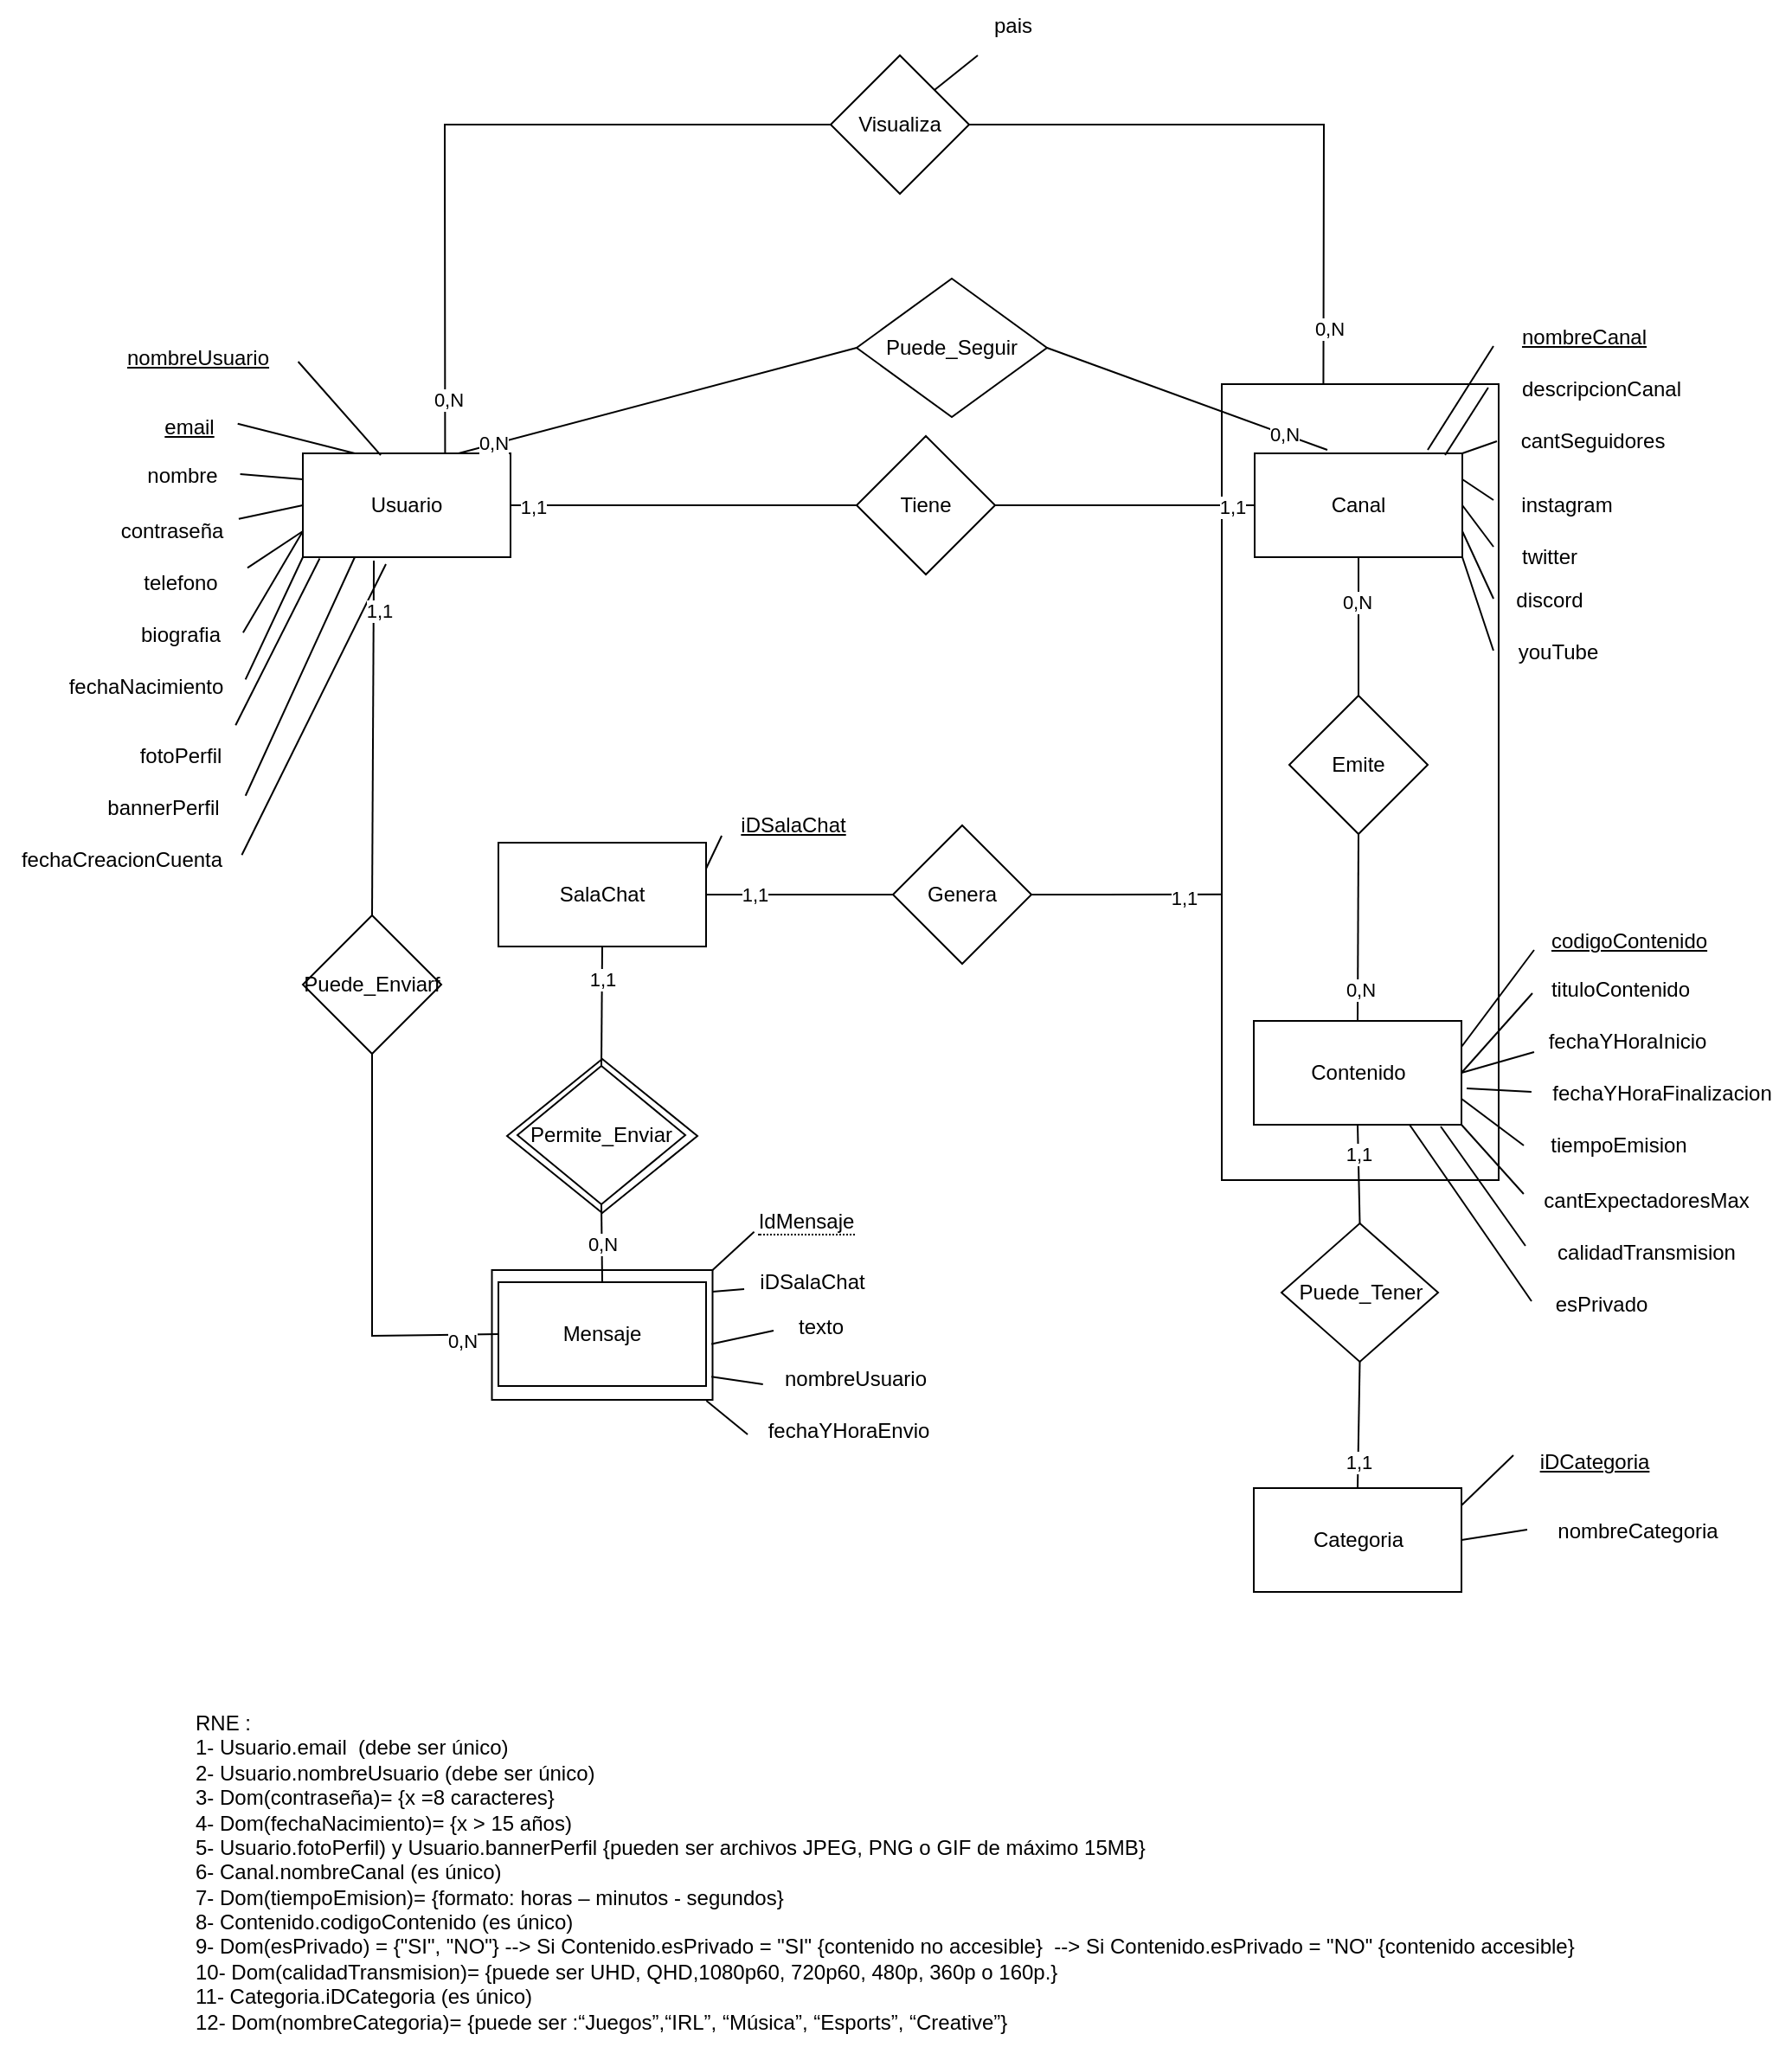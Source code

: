 <mxfile version="21.2.8" type="device">
  <diagram name="Página-1" id="Bf8srisX3xoTaYJn9NTh">
    <mxGraphModel dx="3072" dy="1989" grid="1" gridSize="10" guides="1" tooltips="1" connect="1" arrows="1" fold="1" page="1" pageScale="1" pageWidth="827" pageHeight="1169" background="none" math="0" shadow="0">
      <root>
        <mxCell id="0" />
        <mxCell id="1" parent="0" />
        <mxCell id="_Ytb8fpRErhwIAMH9SpS-4" value="" style="rhombus;whiteSpace=wrap;html=1;" parent="1" vertex="1">
          <mxGeometry x="-632" y="460" width="110" height="89" as="geometry" />
        </mxCell>
        <mxCell id="_Ytb8fpRErhwIAMH9SpS-3" value="" style="rounded=0;whiteSpace=wrap;html=1;" parent="1" vertex="1">
          <mxGeometry x="-640.75" y="582" width="127.5" height="75" as="geometry" />
        </mxCell>
        <mxCell id="MZx-CaRMz9WDrbDt6gAp-2" value="" style="rounded=0;whiteSpace=wrap;html=1;fillColor=default;" parent="1" vertex="1">
          <mxGeometry x="-219" y="70" width="160" height="460" as="geometry" />
        </mxCell>
        <mxCell id="kZawWuRuAR-SRGbyKKcX-1" value="Usuario" style="rounded=0;whiteSpace=wrap;html=1;" parent="1" vertex="1">
          <mxGeometry x="-750" y="110" width="120" height="60" as="geometry" />
        </mxCell>
        <mxCell id="kZawWuRuAR-SRGbyKKcX-2" value="Contenido" style="rounded=0;whiteSpace=wrap;html=1;" parent="1" vertex="1">
          <mxGeometry x="-200.5" y="438" width="120" height="60" as="geometry" />
        </mxCell>
        <mxCell id="kZawWuRuAR-SRGbyKKcX-3" value="" style="endArrow=none;html=1;rounded=0;entryX=1.03;entryY=0.567;entryDx=0;entryDy=0;entryPerimeter=0;exitX=0.375;exitY=0.017;exitDx=0;exitDy=0;exitPerimeter=0;" parent="1" source="kZawWuRuAR-SRGbyKKcX-1" target="kZawWuRuAR-SRGbyKKcX-4" edge="1">
          <mxGeometry width="50" height="50" relative="1" as="geometry">
            <mxPoint x="-725" y="110" as="sourcePoint" />
            <mxPoint x="-695" y="70" as="targetPoint" />
          </mxGeometry>
        </mxCell>
        <mxCell id="kZawWuRuAR-SRGbyKKcX-4" value="nombreUsuario" style="text;html=1;align=center;verticalAlign=middle;resizable=0;points=[];autosize=1;strokeColor=none;fillColor=none;fontStyle=4" parent="1" vertex="1">
          <mxGeometry x="-866" y="40" width="110" height="30" as="geometry" />
        </mxCell>
        <mxCell id="kZawWuRuAR-SRGbyKKcX-5" value="email" style="text;html=1;align=center;verticalAlign=middle;resizable=0;points=[];autosize=1;strokeColor=none;fillColor=none;fontStyle=4" parent="1" vertex="1">
          <mxGeometry x="-841" y="80" width="50" height="30" as="geometry" />
        </mxCell>
        <mxCell id="kZawWuRuAR-SRGbyKKcX-7" value="contraseña" style="text;html=1;align=center;verticalAlign=middle;resizable=0;points=[];autosize=1;strokeColor=none;fillColor=none;" parent="1" vertex="1">
          <mxGeometry x="-866" y="140" width="80" height="30" as="geometry" />
        </mxCell>
        <mxCell id="kZawWuRuAR-SRGbyKKcX-8" value="telefono" style="text;html=1;align=center;verticalAlign=middle;resizable=0;points=[];autosize=1;strokeColor=none;fillColor=none;" parent="1" vertex="1">
          <mxGeometry x="-856" y="170" width="70" height="30" as="geometry" />
        </mxCell>
        <mxCell id="kZawWuRuAR-SRGbyKKcX-9" value="biografia" style="text;html=1;align=center;verticalAlign=middle;resizable=0;points=[];autosize=1;strokeColor=none;fillColor=none;" parent="1" vertex="1">
          <mxGeometry x="-856" y="200" width="70" height="30" as="geometry" />
        </mxCell>
        <mxCell id="kZawWuRuAR-SRGbyKKcX-10" value="fechaNacimiento" style="text;html=1;align=center;verticalAlign=middle;resizable=0;points=[];autosize=1;strokeColor=none;fillColor=none;" parent="1" vertex="1">
          <mxGeometry x="-896" y="230" width="110" height="30" as="geometry" />
        </mxCell>
        <mxCell id="kZawWuRuAR-SRGbyKKcX-11" value="fotoPerfil" style="text;html=1;align=center;verticalAlign=middle;resizable=0;points=[];autosize=1;strokeColor=none;fillColor=none;" parent="1" vertex="1">
          <mxGeometry x="-856" y="270" width="70" height="30" as="geometry" />
        </mxCell>
        <mxCell id="kZawWuRuAR-SRGbyKKcX-12" value="bannerPerfil" style="text;html=1;align=center;verticalAlign=middle;resizable=0;points=[];autosize=1;strokeColor=none;fillColor=none;" parent="1" vertex="1">
          <mxGeometry x="-876" y="300" width="90" height="30" as="geometry" />
        </mxCell>
        <mxCell id="kZawWuRuAR-SRGbyKKcX-13" value="fechaCreacionCuenta" style="text;html=1;align=center;verticalAlign=middle;resizable=0;points=[];autosize=1;strokeColor=none;fillColor=none;" parent="1" vertex="1">
          <mxGeometry x="-925" y="330" width="140" height="30" as="geometry" />
        </mxCell>
        <mxCell id="kZawWuRuAR-SRGbyKKcX-14" value="" style="endArrow=none;html=1;rounded=0;entryX=1.067;entryY=0.428;entryDx=0;entryDy=0;entryPerimeter=0;exitX=0.25;exitY=0;exitDx=0;exitDy=0;" parent="1" source="kZawWuRuAR-SRGbyKKcX-1" target="kZawWuRuAR-SRGbyKKcX-5" edge="1">
          <mxGeometry width="50" height="50" relative="1" as="geometry">
            <mxPoint x="-618" y="127" as="sourcePoint" />
            <mxPoint x="-596" y="61" as="targetPoint" />
          </mxGeometry>
        </mxCell>
        <mxCell id="kZawWuRuAR-SRGbyKKcX-15" value="" style="endArrow=none;html=1;rounded=0;exitX=0;exitY=0.25;exitDx=0;exitDy=0;entryX=0.998;entryY=0.4;entryDx=0;entryDy=0;entryPerimeter=0;" parent="1" source="kZawWuRuAR-SRGbyKKcX-1" edge="1">
          <mxGeometry width="50" height="50" relative="1" as="geometry">
            <mxPoint x="-608" y="137" as="sourcePoint" />
            <mxPoint x="-786.22" y="122" as="targetPoint" />
          </mxGeometry>
        </mxCell>
        <mxCell id="kZawWuRuAR-SRGbyKKcX-18" value="" style="endArrow=none;html=1;rounded=0;entryX=0;entryY=0.5;entryDx=0;entryDy=0;exitX=0.987;exitY=0.261;exitDx=0;exitDy=0;exitPerimeter=0;" parent="1" source="kZawWuRuAR-SRGbyKKcX-7" target="kZawWuRuAR-SRGbyKKcX-1" edge="1">
          <mxGeometry width="50" height="50" relative="1" as="geometry">
            <mxPoint x="-605" y="229" as="sourcePoint" />
            <mxPoint x="-601" y="160" as="targetPoint" />
          </mxGeometry>
        </mxCell>
        <mxCell id="kZawWuRuAR-SRGbyKKcX-19" value="" style="endArrow=none;html=1;rounded=0;entryX=0;entryY=0.75;entryDx=0;entryDy=0;exitX=1.057;exitY=0.206;exitDx=0;exitDy=0;exitPerimeter=0;" parent="1" source="kZawWuRuAR-SRGbyKKcX-8" target="kZawWuRuAR-SRGbyKKcX-1" edge="1">
          <mxGeometry width="50" height="50" relative="1" as="geometry">
            <mxPoint x="-670" y="236" as="sourcePoint" />
            <mxPoint x="-648" y="170" as="targetPoint" />
          </mxGeometry>
        </mxCell>
        <mxCell id="kZawWuRuAR-SRGbyKKcX-20" value="" style="endArrow=none;html=1;rounded=0;entryX=0;entryY=0.75;entryDx=0;entryDy=0;exitX=1.021;exitY=0.456;exitDx=0;exitDy=0;exitPerimeter=0;" parent="1" source="kZawWuRuAR-SRGbyKKcX-9" target="kZawWuRuAR-SRGbyKKcX-1" edge="1">
          <mxGeometry width="50" height="50" relative="1" as="geometry">
            <mxPoint x="-680" y="258" as="sourcePoint" />
            <mxPoint x="-658" y="192" as="targetPoint" />
          </mxGeometry>
        </mxCell>
        <mxCell id="kZawWuRuAR-SRGbyKKcX-21" value="" style="endArrow=none;html=1;rounded=0;entryX=1.032;entryY=0.262;entryDx=0;entryDy=0;entryPerimeter=0;exitX=0.25;exitY=1;exitDx=0;exitDy=0;" parent="1" source="kZawWuRuAR-SRGbyKKcX-1" target="kZawWuRuAR-SRGbyKKcX-12" edge="1">
          <mxGeometry width="50" height="50" relative="1" as="geometry">
            <mxPoint x="-568" y="177" as="sourcePoint" />
            <mxPoint x="-546" y="111" as="targetPoint" />
          </mxGeometry>
        </mxCell>
        <mxCell id="kZawWuRuAR-SRGbyKKcX-22" value="" style="endArrow=none;html=1;rounded=0;entryX=0.998;entryY=0.405;entryDx=0;entryDy=0;entryPerimeter=0;exitX=0.4;exitY=1.067;exitDx=0;exitDy=0;exitPerimeter=0;" parent="1" source="kZawWuRuAR-SRGbyKKcX-1" target="kZawWuRuAR-SRGbyKKcX-13" edge="1">
          <mxGeometry width="50" height="50" relative="1" as="geometry">
            <mxPoint x="-558" y="187" as="sourcePoint" />
            <mxPoint x="-536" y="121" as="targetPoint" />
          </mxGeometry>
        </mxCell>
        <mxCell id="kZawWuRuAR-SRGbyKKcX-23" value="" style="endArrow=none;html=1;rounded=0;entryX=0.959;entryY=-0.095;entryDx=0;entryDy=0;entryPerimeter=0;exitX=0.081;exitY=1.012;exitDx=0;exitDy=0;exitPerimeter=0;" parent="1" source="kZawWuRuAR-SRGbyKKcX-1" target="kZawWuRuAR-SRGbyKKcX-11" edge="1">
          <mxGeometry width="50" height="50" relative="1" as="geometry">
            <mxPoint x="-548" y="197" as="sourcePoint" />
            <mxPoint x="-526" y="131" as="targetPoint" />
          </mxGeometry>
        </mxCell>
        <mxCell id="kZawWuRuAR-SRGbyKKcX-24" value="" style="endArrow=none;html=1;rounded=0;entryX=1.026;entryY=0.357;entryDx=0;entryDy=0;entryPerimeter=0;exitX=0;exitY=1;exitDx=0;exitDy=0;" parent="1" source="kZawWuRuAR-SRGbyKKcX-1" target="kZawWuRuAR-SRGbyKKcX-10" edge="1">
          <mxGeometry width="50" height="50" relative="1" as="geometry">
            <mxPoint x="-538" y="207" as="sourcePoint" />
            <mxPoint x="-516" y="141" as="targetPoint" />
          </mxGeometry>
        </mxCell>
        <mxCell id="kZawWuRuAR-SRGbyKKcX-25" value="Categoria" style="rounded=0;whiteSpace=wrap;html=1;" parent="1" vertex="1">
          <mxGeometry x="-200.5" y="708" width="120" height="60" as="geometry" />
        </mxCell>
        <mxCell id="kZawWuRuAR-SRGbyKKcX-26" value="Canal" style="rounded=0;whiteSpace=wrap;html=1;" parent="1" vertex="1">
          <mxGeometry x="-200" y="110" width="120" height="60" as="geometry" />
        </mxCell>
        <mxCell id="kZawWuRuAR-SRGbyKKcX-27" value="nombreCanal" style="text;html=1;align=center;verticalAlign=middle;resizable=0;points=[];autosize=1;strokeColor=none;fillColor=none;fontStyle=4" parent="1" vertex="1">
          <mxGeometry x="-60" y="28" width="100" height="30" as="geometry" />
        </mxCell>
        <mxCell id="kZawWuRuAR-SRGbyKKcX-28" value="descripcionCanal" style="text;html=1;align=center;verticalAlign=middle;resizable=0;points=[];autosize=1;strokeColor=none;fillColor=none;" parent="1" vertex="1">
          <mxGeometry x="-60" y="58" width="120" height="30" as="geometry" />
        </mxCell>
        <mxCell id="kZawWuRuAR-SRGbyKKcX-29" value="cantSeguidores" style="text;html=1;align=center;verticalAlign=middle;resizable=0;points=[];autosize=1;strokeColor=none;fillColor=none;" parent="1" vertex="1">
          <mxGeometry x="-60" y="88" width="110" height="30" as="geometry" />
        </mxCell>
        <mxCell id="kZawWuRuAR-SRGbyKKcX-30" value="instagram" style="text;html=1;align=center;verticalAlign=middle;resizable=0;points=[];autosize=1;strokeColor=none;fillColor=none;" parent="1" vertex="1">
          <mxGeometry x="-60" y="125" width="80" height="30" as="geometry" />
        </mxCell>
        <mxCell id="kZawWuRuAR-SRGbyKKcX-31" value="twitter" style="text;html=1;align=center;verticalAlign=middle;resizable=0;points=[];autosize=1;strokeColor=none;fillColor=none;" parent="1" vertex="1">
          <mxGeometry x="-60" y="155" width="60" height="30" as="geometry" />
        </mxCell>
        <mxCell id="kZawWuRuAR-SRGbyKKcX-32" value="discord" style="text;html=1;align=center;verticalAlign=middle;resizable=0;points=[];autosize=1;strokeColor=none;fillColor=none;" parent="1" vertex="1">
          <mxGeometry x="-60" y="180" width="60" height="30" as="geometry" />
        </mxCell>
        <mxCell id="kZawWuRuAR-SRGbyKKcX-33" value="youTube" style="text;html=1;align=center;verticalAlign=middle;resizable=0;points=[];autosize=1;strokeColor=none;fillColor=none;" parent="1" vertex="1">
          <mxGeometry x="-60" y="210" width="70" height="30" as="geometry" />
        </mxCell>
        <mxCell id="kZawWuRuAR-SRGbyKKcX-34" value="" style="endArrow=none;html=1;rounded=0;entryX=-0.02;entryY=0.667;entryDx=0;entryDy=0;entryPerimeter=0;" parent="1" target="kZawWuRuAR-SRGbyKKcX-27" edge="1">
          <mxGeometry width="50" height="50" relative="1" as="geometry">
            <mxPoint x="-100" y="108" as="sourcePoint" />
            <mxPoint x="-50" y="58" as="targetPoint" />
          </mxGeometry>
        </mxCell>
        <mxCell id="kZawWuRuAR-SRGbyKKcX-35" value="" style="endArrow=none;html=1;rounded=0;exitX=1;exitY=1;exitDx=0;exitDy=0;entryX=-0.029;entryY=0.467;entryDx=0;entryDy=0;entryPerimeter=0;" parent="1" source="kZawWuRuAR-SRGbyKKcX-26" target="kZawWuRuAR-SRGbyKKcX-33" edge="1">
          <mxGeometry width="50" height="50" relative="1" as="geometry">
            <mxPoint x="-270" y="450" as="sourcePoint" />
            <mxPoint x="-220" y="400" as="targetPoint" />
          </mxGeometry>
        </mxCell>
        <mxCell id="kZawWuRuAR-SRGbyKKcX-36" value="" style="endArrow=none;html=1;rounded=0;exitX=1;exitY=0.75;exitDx=0;exitDy=0;entryX=-0.033;entryY=0.467;entryDx=0;entryDy=0;entryPerimeter=0;" parent="1" source="kZawWuRuAR-SRGbyKKcX-26" target="kZawWuRuAR-SRGbyKKcX-32" edge="1">
          <mxGeometry width="50" height="50" relative="1" as="geometry">
            <mxPoint x="-270" y="450" as="sourcePoint" />
            <mxPoint x="-220" y="400" as="targetPoint" />
          </mxGeometry>
        </mxCell>
        <mxCell id="kZawWuRuAR-SRGbyKKcX-37" value="" style="endArrow=none;html=1;rounded=0;exitX=1;exitY=0.5;exitDx=0;exitDy=0;entryX=-0.033;entryY=0.3;entryDx=0;entryDy=0;entryPerimeter=0;" parent="1" source="kZawWuRuAR-SRGbyKKcX-26" target="kZawWuRuAR-SRGbyKKcX-31" edge="1">
          <mxGeometry width="50" height="50" relative="1" as="geometry">
            <mxPoint x="-270" y="450" as="sourcePoint" />
            <mxPoint x="-220" y="400" as="targetPoint" />
          </mxGeometry>
        </mxCell>
        <mxCell id="kZawWuRuAR-SRGbyKKcX-38" value="" style="endArrow=none;html=1;rounded=0;exitX=1;exitY=0.25;exitDx=0;exitDy=0;entryX=-0.025;entryY=0.4;entryDx=0;entryDy=0;entryPerimeter=0;" parent="1" source="kZawWuRuAR-SRGbyKKcX-26" target="kZawWuRuAR-SRGbyKKcX-30" edge="1">
          <mxGeometry width="50" height="50" relative="1" as="geometry">
            <mxPoint x="-270" y="450" as="sourcePoint" />
            <mxPoint x="-220" y="400" as="targetPoint" />
          </mxGeometry>
        </mxCell>
        <mxCell id="kZawWuRuAR-SRGbyKKcX-39" value="" style="endArrow=none;html=1;rounded=0;exitX=1;exitY=0;exitDx=0;exitDy=0;entryX=0;entryY=0.5;entryDx=0;entryDy=0;entryPerimeter=0;" parent="1" source="kZawWuRuAR-SRGbyKKcX-26" target="kZawWuRuAR-SRGbyKKcX-29" edge="1">
          <mxGeometry width="50" height="50" relative="1" as="geometry">
            <mxPoint x="-270" y="450" as="sourcePoint" />
            <mxPoint x="-220" y="400" as="targetPoint" />
          </mxGeometry>
        </mxCell>
        <mxCell id="kZawWuRuAR-SRGbyKKcX-40" value="" style="endArrow=none;html=1;rounded=0;exitX=0.917;exitY=0.017;exitDx=0;exitDy=0;exitPerimeter=0;entryX=-0.042;entryY=0.467;entryDx=0;entryDy=0;entryPerimeter=0;" parent="1" source="kZawWuRuAR-SRGbyKKcX-26" target="kZawWuRuAR-SRGbyKKcX-28" edge="1">
          <mxGeometry width="50" height="50" relative="1" as="geometry">
            <mxPoint x="-270" y="450" as="sourcePoint" />
            <mxPoint x="-220" y="400" as="targetPoint" />
          </mxGeometry>
        </mxCell>
        <mxCell id="kZawWuRuAR-SRGbyKKcX-41" value="Emite" style="rhombus;whiteSpace=wrap;html=1;" parent="1" vertex="1">
          <mxGeometry x="-180" y="250" width="80" height="80" as="geometry" />
        </mxCell>
        <mxCell id="kZawWuRuAR-SRGbyKKcX-43" value="" style="endArrow=none;html=1;rounded=0;exitX=0.5;exitY=1;exitDx=0;exitDy=0;entryX=0.5;entryY=0;entryDx=0;entryDy=0;" parent="1" source="kZawWuRuAR-SRGbyKKcX-41" target="kZawWuRuAR-SRGbyKKcX-2" edge="1">
          <mxGeometry width="50" height="50" relative="1" as="geometry">
            <mxPoint x="199.5" y="378" as="sourcePoint" />
            <mxPoint x="249.5" y="328" as="targetPoint" />
          </mxGeometry>
        </mxCell>
        <mxCell id="kZawWuRuAR-SRGbyKKcX-118" value="0,N" style="edgeLabel;html=1;align=center;verticalAlign=middle;resizable=0;points=[];" parent="kZawWuRuAR-SRGbyKKcX-43" vertex="1" connectable="0">
          <mxGeometry x="0.66" y="1" relative="1" as="geometry">
            <mxPoint as="offset" />
          </mxGeometry>
        </mxCell>
        <mxCell id="kZawWuRuAR-SRGbyKKcX-44" value="tituloContenido" style="text;html=1;align=center;verticalAlign=middle;resizable=0;points=[];autosize=1;strokeColor=none;fillColor=none;" parent="1" vertex="1">
          <mxGeometry x="-39.5" y="405" width="100" height="30" as="geometry" />
        </mxCell>
        <mxCell id="kZawWuRuAR-SRGbyKKcX-45" value="fechaYHoraInicio" style="text;html=1;align=center;verticalAlign=middle;resizable=0;points=[];autosize=1;strokeColor=none;fillColor=none;" parent="1" vertex="1">
          <mxGeometry x="-40.5" y="435" width="110" height="30" as="geometry" />
        </mxCell>
        <mxCell id="kZawWuRuAR-SRGbyKKcX-46" value="fechaYHoraFinalizacion" style="text;html=1;align=center;verticalAlign=middle;resizable=0;points=[];autosize=1;strokeColor=none;fillColor=none;" parent="1" vertex="1">
          <mxGeometry x="-40.5" y="465" width="150" height="30" as="geometry" />
        </mxCell>
        <mxCell id="kZawWuRuAR-SRGbyKKcX-47" value="tiempoEmision" style="text;html=1;align=center;verticalAlign=middle;resizable=0;points=[];autosize=1;strokeColor=none;fillColor=none;" parent="1" vertex="1">
          <mxGeometry x="-40.5" y="495" width="100" height="30" as="geometry" />
        </mxCell>
        <mxCell id="kZawWuRuAR-SRGbyKKcX-48" value="codigoContenido" style="text;html=1;align=center;verticalAlign=middle;resizable=0;points=[];autosize=1;strokeColor=none;fillColor=none;fontStyle=4" parent="1" vertex="1">
          <mxGeometry x="-39.5" y="377" width="110" height="30" as="geometry" />
        </mxCell>
        <mxCell id="kZawWuRuAR-SRGbyKKcX-49" value="cantExpectadoresMax" style="text;html=1;align=center;verticalAlign=middle;resizable=0;points=[];autosize=1;strokeColor=none;fillColor=none;" parent="1" vertex="1">
          <mxGeometry x="-44.5" y="527" width="140" height="30" as="geometry" />
        </mxCell>
        <mxCell id="kZawWuRuAR-SRGbyKKcX-50" value="calidadTransmision" style="text;html=1;align=center;verticalAlign=middle;resizable=0;points=[];autosize=1;strokeColor=none;fillColor=none;" parent="1" vertex="1">
          <mxGeometry x="-39.5" y="557" width="130" height="30" as="geometry" />
        </mxCell>
        <mxCell id="kZawWuRuAR-SRGbyKKcX-51" value="iDCategoria" style="text;html=1;align=center;verticalAlign=middle;resizable=0;points=[];autosize=1;strokeColor=none;fillColor=none;fontStyle=4" parent="1" vertex="1">
          <mxGeometry x="-49.5" y="678" width="90" height="30" as="geometry" />
        </mxCell>
        <mxCell id="kZawWuRuAR-SRGbyKKcX-52" value="Tiene" style="rhombus;whiteSpace=wrap;html=1;" parent="1" vertex="1">
          <mxGeometry x="-430" y="100" width="80" height="80" as="geometry" />
        </mxCell>
        <mxCell id="kZawWuRuAR-SRGbyKKcX-55" value="" style="endArrow=none;html=1;rounded=0;entryX=1;entryY=0.5;entryDx=0;entryDy=0;exitX=0;exitY=0.5;exitDx=0;exitDy=0;" parent="1" source="kZawWuRuAR-SRGbyKKcX-26" target="kZawWuRuAR-SRGbyKKcX-52" edge="1">
          <mxGeometry width="50" height="50" relative="1" as="geometry">
            <mxPoint x="-440" y="450" as="sourcePoint" />
            <mxPoint x="-390" y="400" as="targetPoint" />
          </mxGeometry>
        </mxCell>
        <mxCell id="kZawWuRuAR-SRGbyKKcX-114" value="1,1" style="edgeLabel;html=1;align=center;verticalAlign=middle;resizable=0;points=[];" parent="kZawWuRuAR-SRGbyKKcX-55" vertex="1" connectable="0">
          <mxGeometry x="-0.827" y="1" relative="1" as="geometry">
            <mxPoint as="offset" />
          </mxGeometry>
        </mxCell>
        <mxCell id="kZawWuRuAR-SRGbyKKcX-56" value="" style="endArrow=none;html=1;rounded=0;entryX=0;entryY=0.5;entryDx=0;entryDy=0;exitX=1;exitY=0.5;exitDx=0;exitDy=0;" parent="1" source="kZawWuRuAR-SRGbyKKcX-1" target="kZawWuRuAR-SRGbyKKcX-52" edge="1">
          <mxGeometry width="50" height="50" relative="1" as="geometry">
            <mxPoint x="-440" y="450" as="sourcePoint" />
            <mxPoint x="-390" y="400" as="targetPoint" />
          </mxGeometry>
        </mxCell>
        <mxCell id="MZx-CaRMz9WDrbDt6gAp-9" value="1,1" style="edgeLabel;html=1;align=center;verticalAlign=middle;resizable=0;points=[];" parent="kZawWuRuAR-SRGbyKKcX-56" vertex="1" connectable="0">
          <mxGeometry x="-0.87" y="-1" relative="1" as="geometry">
            <mxPoint as="offset" />
          </mxGeometry>
        </mxCell>
        <mxCell id="kZawWuRuAR-SRGbyKKcX-57" value="" style="endArrow=none;html=1;rounded=0;entryX=0.75;entryY=0;entryDx=0;entryDy=0;exitX=0;exitY=0.5;exitDx=0;exitDy=0;" parent="1" source="kZawWuRuAR-SRGbyKKcX-58" target="kZawWuRuAR-SRGbyKKcX-1" edge="1">
          <mxGeometry width="50" height="50" relative="1" as="geometry">
            <mxPoint x="-410" y="10" as="sourcePoint" />
            <mxPoint x="-390" y="400" as="targetPoint" />
          </mxGeometry>
        </mxCell>
        <mxCell id="kZawWuRuAR-SRGbyKKcX-117" value="0,N" style="edgeLabel;html=1;align=center;verticalAlign=middle;resizable=0;points=[];" parent="kZawWuRuAR-SRGbyKKcX-57" vertex="1" connectable="0">
          <mxGeometry x="0.829" y="-2" relative="1" as="geometry">
            <mxPoint y="1" as="offset" />
          </mxGeometry>
        </mxCell>
        <mxCell id="kZawWuRuAR-SRGbyKKcX-58" value="Puede_Seguir" style="rhombus;whiteSpace=wrap;html=1;" parent="1" vertex="1">
          <mxGeometry x="-430" y="9" width="110" height="80" as="geometry" />
        </mxCell>
        <mxCell id="kZawWuRuAR-SRGbyKKcX-59" value="" style="endArrow=none;html=1;rounded=0;entryX=0.35;entryY=-0.033;entryDx=0;entryDy=0;entryPerimeter=0;exitX=1;exitY=0.5;exitDx=0;exitDy=0;" parent="1" source="kZawWuRuAR-SRGbyKKcX-58" target="kZawWuRuAR-SRGbyKKcX-26" edge="1">
          <mxGeometry width="50" height="50" relative="1" as="geometry">
            <mxPoint x="-333" y="10" as="sourcePoint" />
            <mxPoint x="-283" y="-40" as="targetPoint" />
          </mxGeometry>
        </mxCell>
        <mxCell id="kZawWuRuAR-SRGbyKKcX-116" value="0,N" style="edgeLabel;html=1;align=center;verticalAlign=middle;resizable=0;points=[];" parent="kZawWuRuAR-SRGbyKKcX-59" vertex="1" connectable="0">
          <mxGeometry x="0.689" relative="1" as="geometry">
            <mxPoint as="offset" />
          </mxGeometry>
        </mxCell>
        <mxCell id="kZawWuRuAR-SRGbyKKcX-61" value="Puede_Tener" style="rhombus;whiteSpace=wrap;html=1;" parent="1" vertex="1">
          <mxGeometry x="-184.5" y="555" width="90.5" height="80" as="geometry" />
        </mxCell>
        <mxCell id="kZawWuRuAR-SRGbyKKcX-62" value="" style="endArrow=none;html=1;rounded=0;exitX=0.5;exitY=0;exitDx=0;exitDy=0;entryX=0.5;entryY=1;entryDx=0;entryDy=0;" parent="1" source="kZawWuRuAR-SRGbyKKcX-61" target="kZawWuRuAR-SRGbyKKcX-2" edge="1">
          <mxGeometry width="50" height="50" relative="1" as="geometry">
            <mxPoint x="109.5" y="478" as="sourcePoint" />
            <mxPoint x="159.5" y="428" as="targetPoint" />
          </mxGeometry>
        </mxCell>
        <mxCell id="kZawWuRuAR-SRGbyKKcX-124" value="1,1" style="edgeLabel;html=1;align=center;verticalAlign=middle;resizable=0;points=[];" parent="kZawWuRuAR-SRGbyKKcX-62" vertex="1" connectable="0">
          <mxGeometry x="0.4" relative="1" as="geometry">
            <mxPoint as="offset" />
          </mxGeometry>
        </mxCell>
        <mxCell id="kZawWuRuAR-SRGbyKKcX-63" value="" style="endArrow=none;html=1;rounded=0;exitX=0.5;exitY=1;exitDx=0;exitDy=0;entryX=0.5;entryY=0;entryDx=0;entryDy=0;" parent="1" source="kZawWuRuAR-SRGbyKKcX-61" target="kZawWuRuAR-SRGbyKKcX-25" edge="1">
          <mxGeometry width="50" height="50" relative="1" as="geometry">
            <mxPoint x="109.5" y="478" as="sourcePoint" />
            <mxPoint x="159.5" y="428" as="targetPoint" />
          </mxGeometry>
        </mxCell>
        <mxCell id="kZawWuRuAR-SRGbyKKcX-123" value="1,1" style="edgeLabel;html=1;align=center;verticalAlign=middle;resizable=0;points=[];" parent="kZawWuRuAR-SRGbyKKcX-63" vertex="1" connectable="0">
          <mxGeometry x="0.575" relative="1" as="geometry">
            <mxPoint as="offset" />
          </mxGeometry>
        </mxCell>
        <mxCell id="kZawWuRuAR-SRGbyKKcX-71" value="" style="endArrow=none;html=1;rounded=0;entryX=-0.011;entryY=0.367;entryDx=0;entryDy=0;entryPerimeter=0;" parent="1" target="kZawWuRuAR-SRGbyKKcX-51" edge="1">
          <mxGeometry width="50" height="50" relative="1" as="geometry">
            <mxPoint x="-80.5" y="718" as="sourcePoint" />
            <mxPoint x="-30.5" y="698" as="targetPoint" />
          </mxGeometry>
        </mxCell>
        <mxCell id="kZawWuRuAR-SRGbyKKcX-72" value="nombreCategoria" style="text;html=1;align=center;verticalAlign=middle;resizable=0;points=[];autosize=1;strokeColor=none;fillColor=none;" parent="1" vertex="1">
          <mxGeometry x="-39.5" y="718" width="120" height="30" as="geometry" />
        </mxCell>
        <mxCell id="kZawWuRuAR-SRGbyKKcX-73" value="" style="endArrow=none;html=1;rounded=0;exitX=1;exitY=0.5;exitDx=0;exitDy=0;entryX=-0.025;entryY=0.467;entryDx=0;entryDy=0;entryPerimeter=0;" parent="1" source="kZawWuRuAR-SRGbyKKcX-25" target="kZawWuRuAR-SRGbyKKcX-72" edge="1">
          <mxGeometry width="50" height="50" relative="1" as="geometry">
            <mxPoint x="109.5" y="668" as="sourcePoint" />
            <mxPoint x="159.5" y="618" as="targetPoint" />
          </mxGeometry>
        </mxCell>
        <mxCell id="kZawWuRuAR-SRGbyKKcX-78" value="Genera" style="rhombus;whiteSpace=wrap;html=1;" parent="1" vertex="1">
          <mxGeometry x="-409" y="325" width="80" height="80" as="geometry" />
        </mxCell>
        <mxCell id="kZawWuRuAR-SRGbyKKcX-80" value="SalaChat" style="rounded=0;whiteSpace=wrap;html=1;" parent="1" vertex="1">
          <mxGeometry x="-637" y="335" width="120" height="60" as="geometry" />
        </mxCell>
        <mxCell id="kZawWuRuAR-SRGbyKKcX-81" value="" style="endArrow=none;html=1;rounded=0;exitX=0;exitY=0.5;exitDx=0;exitDy=0;entryX=1;entryY=0.5;entryDx=0;entryDy=0;" parent="1" source="kZawWuRuAR-SRGbyKKcX-78" target="kZawWuRuAR-SRGbyKKcX-80" edge="1">
          <mxGeometry width="50" height="50" relative="1" as="geometry">
            <mxPoint x="-395" y="365" as="sourcePoint" />
            <mxPoint x="-917" y="365" as="targetPoint" />
          </mxGeometry>
        </mxCell>
        <mxCell id="kZawWuRuAR-SRGbyKKcX-120" value="1,1" style="edgeLabel;html=1;align=center;verticalAlign=middle;resizable=0;points=[];" parent="kZawWuRuAR-SRGbyKKcX-81" vertex="1" connectable="0">
          <mxGeometry x="0.489" relative="1" as="geometry">
            <mxPoint as="offset" />
          </mxGeometry>
        </mxCell>
        <mxCell id="kZawWuRuAR-SRGbyKKcX-82" value="Permite_Enviar" style="rhombus;whiteSpace=wrap;html=1;" parent="1" vertex="1">
          <mxGeometry x="-626" y="464" width="97" height="80" as="geometry" />
        </mxCell>
        <mxCell id="kZawWuRuAR-SRGbyKKcX-83" value="" style="endArrow=none;html=1;rounded=0;exitX=0.5;exitY=0;exitDx=0;exitDy=0;entryX=0.5;entryY=1;entryDx=0;entryDy=0;" parent="1" source="kZawWuRuAR-SRGbyKKcX-82" target="kZawWuRuAR-SRGbyKKcX-80" edge="1">
          <mxGeometry width="50" height="50" relative="1" as="geometry">
            <mxPoint x="-967" y="415" as="sourcePoint" />
            <mxPoint x="-917" y="365" as="targetPoint" />
          </mxGeometry>
        </mxCell>
        <mxCell id="kZawWuRuAR-SRGbyKKcX-122" value="1,1" style="edgeLabel;html=1;align=center;verticalAlign=middle;resizable=0;points=[];" parent="kZawWuRuAR-SRGbyKKcX-83" vertex="1" connectable="0">
          <mxGeometry x="0.449" relative="1" as="geometry">
            <mxPoint as="offset" />
          </mxGeometry>
        </mxCell>
        <mxCell id="kZawWuRuAR-SRGbyKKcX-84" value="Mensaje" style="rounded=0;whiteSpace=wrap;html=1;" parent="1" vertex="1">
          <mxGeometry x="-637" y="589" width="120" height="60" as="geometry" />
        </mxCell>
        <mxCell id="kZawWuRuAR-SRGbyKKcX-85" value="0,N" style="endArrow=none;html=1;rounded=0;exitX=0.5;exitY=0;exitDx=0;exitDy=0;entryX=0.5;entryY=1;entryDx=0;entryDy=0;" parent="1" source="kZawWuRuAR-SRGbyKKcX-84" target="kZawWuRuAR-SRGbyKKcX-82" edge="1">
          <mxGeometry width="50" height="50" relative="1" as="geometry">
            <mxPoint x="-967" y="405" as="sourcePoint" />
            <mxPoint x="-917" y="355" as="targetPoint" />
          </mxGeometry>
        </mxCell>
        <mxCell id="kZawWuRuAR-SRGbyKKcX-86" value="iDSalaChat" style="text;html=1;align=center;verticalAlign=middle;resizable=0;points=[];autosize=1;strokeColor=none;fillColor=none;fontStyle=4" parent="1" vertex="1">
          <mxGeometry x="-507" y="310" width="80" height="30" as="geometry" />
        </mxCell>
        <mxCell id="kZawWuRuAR-SRGbyKKcX-87" value="" style="endArrow=none;html=1;rounded=0;entryX=1;entryY=0.25;entryDx=0;entryDy=0;exitX=-0.012;exitY=0.7;exitDx=0;exitDy=0;exitPerimeter=0;" parent="1" source="kZawWuRuAR-SRGbyKKcX-86" target="kZawWuRuAR-SRGbyKKcX-80" edge="1">
          <mxGeometry width="50" height="50" relative="1" as="geometry">
            <mxPoint x="-509.96" y="325.01" as="sourcePoint" />
            <mxPoint x="-917" y="355" as="targetPoint" />
          </mxGeometry>
        </mxCell>
        <mxCell id="kZawWuRuAR-SRGbyKKcX-88" value="texto" style="text;html=1;align=center;verticalAlign=middle;resizable=0;points=[];autosize=1;strokeColor=none;fillColor=none;" parent="1" vertex="1">
          <mxGeometry x="-476" y="600" width="50" height="30" as="geometry" />
        </mxCell>
        <mxCell id="kZawWuRuAR-SRGbyKKcX-89" value="nombreUsuario" style="text;html=1;align=center;verticalAlign=middle;resizable=0;points=[];autosize=1;strokeColor=none;fillColor=none;fontStyle=0" parent="1" vertex="1">
          <mxGeometry x="-486" y="630" width="110" height="30" as="geometry" />
        </mxCell>
        <mxCell id="kZawWuRuAR-SRGbyKKcX-90" value="fechaYHoraEnvio" style="text;html=1;align=center;verticalAlign=middle;resizable=0;points=[];autosize=1;strokeColor=none;fillColor=none;" parent="1" vertex="1">
          <mxGeometry x="-495" y="660" width="120" height="30" as="geometry" />
        </mxCell>
        <mxCell id="kZawWuRuAR-SRGbyKKcX-93" value="" style="endArrow=none;html=1;rounded=0;exitX=0.995;exitY=0.57;exitDx=0;exitDy=0;entryX=-0.04;entryY=0.567;entryDx=0;entryDy=0;entryPerimeter=0;exitPerimeter=0;" parent="1" source="_Ytb8fpRErhwIAMH9SpS-3" target="kZawWuRuAR-SRGbyKKcX-88" edge="1">
          <mxGeometry width="50" height="50" relative="1" as="geometry">
            <mxPoint x="-737" y="705" as="sourcePoint" />
            <mxPoint x="-687" y="655" as="targetPoint" />
          </mxGeometry>
        </mxCell>
        <mxCell id="kZawWuRuAR-SRGbyKKcX-94" value="" style="endArrow=none;html=1;rounded=0;exitX=0.995;exitY=0.821;exitDx=0;exitDy=0;entryX=0.017;entryY=0.6;entryDx=0;entryDy=0;entryPerimeter=0;exitPerimeter=0;" parent="1" source="_Ytb8fpRErhwIAMH9SpS-3" target="kZawWuRuAR-SRGbyKKcX-89" edge="1">
          <mxGeometry width="50" height="50" relative="1" as="geometry">
            <mxPoint x="-727" y="715" as="sourcePoint" />
            <mxPoint x="-677" y="665" as="targetPoint" />
          </mxGeometry>
        </mxCell>
        <mxCell id="kZawWuRuAR-SRGbyKKcX-95" value="" style="endArrow=none;html=1;rounded=0;entryX=0.972;entryY=1.007;entryDx=0;entryDy=0;exitX=-0.008;exitY=0.567;exitDx=0;exitDy=0;exitPerimeter=0;entryPerimeter=0;" parent="1" target="_Ytb8fpRErhwIAMH9SpS-3" edge="1">
          <mxGeometry width="50" height="50" relative="1" as="geometry">
            <mxPoint x="-492.96" y="677.01" as="sourcePoint" />
            <mxPoint x="-667" y="675" as="targetPoint" />
          </mxGeometry>
        </mxCell>
        <mxCell id="kZawWuRuAR-SRGbyKKcX-104" value="iDSalaChat" style="text;html=1;align=center;verticalAlign=middle;resizable=0;points=[];autosize=1;strokeColor=none;fillColor=none;fontStyle=0" parent="1" vertex="1">
          <mxGeometry x="-496" y="574" width="80" height="30" as="geometry" />
        </mxCell>
        <mxCell id="kZawWuRuAR-SRGbyKKcX-105" value="" style="endArrow=none;html=1;rounded=0;entryX=0.013;entryY=0.633;entryDx=0;entryDy=0;entryPerimeter=0;exitX=0.999;exitY=0.167;exitDx=0;exitDy=0;exitPerimeter=0;" parent="1" source="_Ytb8fpRErhwIAMH9SpS-3" target="kZawWuRuAR-SRGbyKKcX-104" edge="1">
          <mxGeometry width="50" height="50" relative="1" as="geometry">
            <mxPoint x="-510" y="600" as="sourcePoint" />
            <mxPoint x="-537" y="575" as="targetPoint" />
          </mxGeometry>
        </mxCell>
        <mxCell id="kZawWuRuAR-SRGbyKKcX-107" value="" style="endArrow=none;html=1;rounded=0;exitX=1;exitY=0.25;exitDx=0;exitDy=0;entryX=0.009;entryY=0.667;entryDx=0;entryDy=0;entryPerimeter=0;" parent="1" source="kZawWuRuAR-SRGbyKKcX-2" target="kZawWuRuAR-SRGbyKKcX-48" edge="1">
          <mxGeometry width="50" height="50" relative="1" as="geometry">
            <mxPoint x="-10.5" y="448" as="sourcePoint" />
            <mxPoint x="39.5" y="398" as="targetPoint" />
          </mxGeometry>
        </mxCell>
        <mxCell id="kZawWuRuAR-SRGbyKKcX-108" value="" style="endArrow=none;html=1;rounded=0;exitX=1;exitY=0.5;exitDx=0;exitDy=0;entryX=0;entryY=0.567;entryDx=0;entryDy=0;entryPerimeter=0;" parent="1" source="kZawWuRuAR-SRGbyKKcX-2" target="kZawWuRuAR-SRGbyKKcX-44" edge="1">
          <mxGeometry width="50" height="50" relative="1" as="geometry">
            <mxPoint x="-10.5" y="448" as="sourcePoint" />
            <mxPoint x="39.5" y="398" as="targetPoint" />
          </mxGeometry>
        </mxCell>
        <mxCell id="kZawWuRuAR-SRGbyKKcX-109" value="" style="endArrow=none;html=1;rounded=0;exitX=1;exitY=0.5;exitDx=0;exitDy=0;entryX=0.018;entryY=0.7;entryDx=0;entryDy=0;entryPerimeter=0;" parent="1" source="kZawWuRuAR-SRGbyKKcX-2" target="kZawWuRuAR-SRGbyKKcX-45" edge="1">
          <mxGeometry width="50" height="50" relative="1" as="geometry">
            <mxPoint x="-10.5" y="448" as="sourcePoint" />
            <mxPoint x="39.5" y="398" as="targetPoint" />
          </mxGeometry>
        </mxCell>
        <mxCell id="kZawWuRuAR-SRGbyKKcX-110" value="" style="endArrow=none;html=1;rounded=0;exitX=1.025;exitY=0.65;exitDx=0;exitDy=0;exitPerimeter=0;entryX=0.003;entryY=0.467;entryDx=0;entryDy=0;entryPerimeter=0;" parent="1" source="kZawWuRuAR-SRGbyKKcX-2" target="kZawWuRuAR-SRGbyKKcX-46" edge="1">
          <mxGeometry width="50" height="50" relative="1" as="geometry">
            <mxPoint x="-10.5" y="448" as="sourcePoint" />
            <mxPoint x="-43.45" y="485.01" as="targetPoint" />
          </mxGeometry>
        </mxCell>
        <mxCell id="kZawWuRuAR-SRGbyKKcX-111" value="" style="endArrow=none;html=1;rounded=0;exitX=1;exitY=0.75;exitDx=0;exitDy=0;entryX=-0.04;entryY=0.5;entryDx=0;entryDy=0;entryPerimeter=0;" parent="1" source="kZawWuRuAR-SRGbyKKcX-2" target="kZawWuRuAR-SRGbyKKcX-47" edge="1">
          <mxGeometry width="50" height="50" relative="1" as="geometry">
            <mxPoint x="-10.5" y="448" as="sourcePoint" />
            <mxPoint x="39.5" y="398" as="targetPoint" />
          </mxGeometry>
        </mxCell>
        <mxCell id="kZawWuRuAR-SRGbyKKcX-112" value="" style="endArrow=none;html=1;rounded=0;exitX=1;exitY=1;exitDx=0;exitDy=0;entryX=-0.029;entryY=0.367;entryDx=0;entryDy=0;entryPerimeter=0;" parent="1" source="kZawWuRuAR-SRGbyKKcX-2" edge="1">
          <mxGeometry width="50" height="50" relative="1" as="geometry">
            <mxPoint x="-10.5" y="448" as="sourcePoint" />
            <mxPoint x="-44.56" y="538.01" as="targetPoint" />
          </mxGeometry>
        </mxCell>
        <mxCell id="kZawWuRuAR-SRGbyKKcX-113" value="" style="endArrow=none;html=1;rounded=0;exitX=0.9;exitY=1.017;exitDx=0;exitDy=0;exitPerimeter=0;entryX=-0.031;entryY=0.367;entryDx=0;entryDy=0;entryPerimeter=0;" parent="1" source="kZawWuRuAR-SRGbyKKcX-2" target="kZawWuRuAR-SRGbyKKcX-50" edge="1">
          <mxGeometry width="50" height="50" relative="1" as="geometry">
            <mxPoint x="-10.5" y="448" as="sourcePoint" />
            <mxPoint x="39.5" y="398" as="targetPoint" />
          </mxGeometry>
        </mxCell>
        <mxCell id="kZawWuRuAR-SRGbyKKcX-127" value="RNE :&amp;nbsp;&lt;br&gt;1- Usuario.email&amp;nbsp; (debe ser único)&lt;br&gt;2- Usuario.nombreUsuario (debe ser único)&lt;br&gt;3- Dom(contraseña)= {x =8 caracteres}&lt;br&gt;4- Dom(fechaNacimiento)= {x &amp;gt; 15 años)&lt;br&gt;5- Usuario.fotoPerfil) y Usuario.bannerPerfil {pueden ser archivos JPEG, PNG o GIF de máximo 15MB}&lt;br&gt;6- Canal.nombreCanal (es único)&lt;br&gt;7- Dom(tiempoEmision)= {formato: horas – minutos - segundos}&lt;br&gt;8- Contenido.codigoContenido (es único)&lt;br&gt;9- Dom(esPrivado) = {&quot;SI&quot;, &quot;NO&quot;} --&amp;gt; Si Contenido.esPrivado = &quot;SI&quot; {contenido no accesible}&amp;nbsp; --&amp;gt; Si Contenido.esPrivado = &quot;NO&quot; {contenido accesible}&amp;nbsp; &amp;nbsp; &amp;nbsp; &amp;nbsp; &amp;nbsp; &amp;nbsp; &amp;nbsp; &amp;nbsp; &amp;nbsp; &amp;nbsp; &amp;nbsp; &amp;nbsp; &amp;nbsp;&lt;br&gt;10- Dom(calidadTransmision)= {puede ser UHD, QHD,1080p60, 720p60, 480p, 360p o 160p.}&lt;br&gt;11- Categoria.iDCategoria (es único)&lt;br&gt;12- Dom(nombreCategoria)= {puede ser :“Juegos”,“IRL”, “Música”, “Esports”, “Creative”}" style="text;html=1;align=left;verticalAlign=middle;resizable=0;points=[];autosize=1;strokeColor=none;fillColor=none;" parent="1" vertex="1">
          <mxGeometry x="-814" y="830" width="900" height="200" as="geometry" />
        </mxCell>
        <mxCell id="kZawWuRuAR-SRGbyKKcX-129" value="" style="endArrow=none;html=1;rounded=0;entryX=-0.04;entryY=0.494;entryDx=0;entryDy=0;entryPerimeter=0;exitX=1;exitY=0;exitDx=0;exitDy=0;" parent="1" source="_Ytb8fpRErhwIAMH9SpS-3" edge="1">
          <mxGeometry width="50" height="50" relative="1" as="geometry">
            <mxPoint x="-517" y="589" as="sourcePoint" />
            <mxPoint x="-489.2" y="559.82" as="targetPoint" />
          </mxGeometry>
        </mxCell>
        <mxCell id="MZx-CaRMz9WDrbDt6gAp-1" value="" style="endArrow=none;html=1;rounded=0;entryX=0.5;entryY=1;entryDx=0;entryDy=0;exitX=0.5;exitY=0;exitDx=0;exitDy=0;" parent="1" source="kZawWuRuAR-SRGbyKKcX-41" target="kZawWuRuAR-SRGbyKKcX-26" edge="1">
          <mxGeometry width="50" height="50" relative="1" as="geometry">
            <mxPoint x="-140" y="250" as="sourcePoint" />
            <mxPoint x="-100" y="410" as="targetPoint" />
          </mxGeometry>
        </mxCell>
        <mxCell id="MZx-CaRMz9WDrbDt6gAp-24" value="0,N" style="edgeLabel;html=1;align=center;verticalAlign=middle;resizable=0;points=[];" parent="MZx-CaRMz9WDrbDt6gAp-1" vertex="1" connectable="0">
          <mxGeometry x="0.35" y="1" relative="1" as="geometry">
            <mxPoint as="offset" />
          </mxGeometry>
        </mxCell>
        <mxCell id="MZx-CaRMz9WDrbDt6gAp-5" value="" style="endArrow=none;html=1;rounded=0;exitX=1;exitY=0.5;exitDx=0;exitDy=0;entryX=0;entryY=0.641;entryDx=0;entryDy=0;entryPerimeter=0;" parent="1" source="kZawWuRuAR-SRGbyKKcX-78" target="MZx-CaRMz9WDrbDt6gAp-2" edge="1">
          <mxGeometry width="50" height="50" relative="1" as="geometry">
            <mxPoint x="-320" y="360" as="sourcePoint" />
            <mxPoint x="-220" y="365" as="targetPoint" />
          </mxGeometry>
        </mxCell>
        <mxCell id="MZx-CaRMz9WDrbDt6gAp-8" value="1,1" style="edgeLabel;html=1;align=center;verticalAlign=middle;resizable=0;points=[];" parent="MZx-CaRMz9WDrbDt6gAp-5" vertex="1" connectable="0">
          <mxGeometry x="0.6" y="-2" relative="1" as="geometry">
            <mxPoint as="offset" />
          </mxGeometry>
        </mxCell>
        <mxCell id="MZx-CaRMz9WDrbDt6gAp-6" value="Puede_Enviarf" style="rhombus;whiteSpace=wrap;html=1;" parent="1" vertex="1">
          <mxGeometry x="-750" y="377" width="80" height="80" as="geometry" />
        </mxCell>
        <mxCell id="MZx-CaRMz9WDrbDt6gAp-10" value="" style="endArrow=none;html=1;rounded=0;exitX=0.5;exitY=0;exitDx=0;exitDy=0;entryX=0.342;entryY=1.033;entryDx=0;entryDy=0;entryPerimeter=0;" parent="1" source="MZx-CaRMz9WDrbDt6gAp-6" target="kZawWuRuAR-SRGbyKKcX-1" edge="1">
          <mxGeometry width="50" height="50" relative="1" as="geometry">
            <mxPoint x="-640" y="380" as="sourcePoint" />
            <mxPoint x="-590" y="330" as="targetPoint" />
          </mxGeometry>
        </mxCell>
        <mxCell id="MZx-CaRMz9WDrbDt6gAp-23" value="1,1" style="edgeLabel;html=1;align=center;verticalAlign=middle;resizable=0;points=[];" parent="MZx-CaRMz9WDrbDt6gAp-10" vertex="1" connectable="0">
          <mxGeometry x="0.717" y="-3" relative="1" as="geometry">
            <mxPoint as="offset" />
          </mxGeometry>
        </mxCell>
        <mxCell id="MZx-CaRMz9WDrbDt6gAp-11" value="" style="endArrow=none;html=1;rounded=0;exitX=0.5;exitY=1;exitDx=0;exitDy=0;entryX=0;entryY=0.5;entryDx=0;entryDy=0;" parent="1" source="MZx-CaRMz9WDrbDt6gAp-6" target="kZawWuRuAR-SRGbyKKcX-84" edge="1">
          <mxGeometry width="50" height="50" relative="1" as="geometry">
            <mxPoint x="-640" y="380" as="sourcePoint" />
            <mxPoint x="-590" y="330" as="targetPoint" />
            <Array as="points">
              <mxPoint x="-710" y="620" />
            </Array>
          </mxGeometry>
        </mxCell>
        <mxCell id="MZx-CaRMz9WDrbDt6gAp-22" value="0,N" style="edgeLabel;html=1;align=center;verticalAlign=middle;resizable=0;points=[];" parent="MZx-CaRMz9WDrbDt6gAp-11" vertex="1" connectable="0">
          <mxGeometry x="0.82" y="-3" relative="1" as="geometry">
            <mxPoint as="offset" />
          </mxGeometry>
        </mxCell>
        <mxCell id="MZx-CaRMz9WDrbDt6gAp-12" value="" style="endArrow=none;html=1;rounded=0;exitX=0.685;exitY=-0.008;exitDx=0;exitDy=0;exitPerimeter=0;entryX=0;entryY=0.5;entryDx=0;entryDy=0;" parent="1" source="kZawWuRuAR-SRGbyKKcX-1" target="MZx-CaRMz9WDrbDt6gAp-13" edge="1">
          <mxGeometry width="50" height="50" relative="1" as="geometry">
            <mxPoint x="-460" y="430" as="sourcePoint" />
            <mxPoint x="-470" y="-70" as="targetPoint" />
            <Array as="points">
              <mxPoint x="-668" y="-80" />
            </Array>
          </mxGeometry>
        </mxCell>
        <mxCell id="MZx-CaRMz9WDrbDt6gAp-26" value="0,N" style="edgeLabel;html=1;align=center;verticalAlign=middle;resizable=0;points=[];" parent="MZx-CaRMz9WDrbDt6gAp-12" vertex="1" connectable="0">
          <mxGeometry x="-0.85" y="-2" relative="1" as="geometry">
            <mxPoint as="offset" />
          </mxGeometry>
        </mxCell>
        <mxCell id="MZx-CaRMz9WDrbDt6gAp-13" value="Visualiza" style="rhombus;whiteSpace=wrap;html=1;" parent="1" vertex="1">
          <mxGeometry x="-445" y="-120" width="80" height="80" as="geometry" />
        </mxCell>
        <mxCell id="MZx-CaRMz9WDrbDt6gAp-15" value="" style="endArrow=none;html=1;rounded=0;exitX=1;exitY=0.5;exitDx=0;exitDy=0;entryX=0.367;entryY=-0.001;entryDx=0;entryDy=0;entryPerimeter=0;" parent="1" source="MZx-CaRMz9WDrbDt6gAp-13" target="MZx-CaRMz9WDrbDt6gAp-2" edge="1">
          <mxGeometry width="50" height="50" relative="1" as="geometry">
            <mxPoint x="-410" y="-80" as="sourcePoint" />
            <mxPoint x="-360" y="-130" as="targetPoint" />
            <Array as="points">
              <mxPoint x="-160" y="-80" />
            </Array>
          </mxGeometry>
        </mxCell>
        <mxCell id="MZx-CaRMz9WDrbDt6gAp-25" value="0,N" style="edgeLabel;html=1;align=center;verticalAlign=middle;resizable=0;points=[];" parent="MZx-CaRMz9WDrbDt6gAp-15" vertex="1" connectable="0">
          <mxGeometry x="0.818" y="3" relative="1" as="geometry">
            <mxPoint as="offset" />
          </mxGeometry>
        </mxCell>
        <mxCell id="MZx-CaRMz9WDrbDt6gAp-17" value="" style="endArrow=none;html=1;rounded=0;exitX=1;exitY=0;exitDx=0;exitDy=0;" parent="1" source="MZx-CaRMz9WDrbDt6gAp-13" edge="1">
          <mxGeometry width="50" height="50" relative="1" as="geometry">
            <mxPoint x="-390" y="-100" as="sourcePoint" />
            <mxPoint x="-360" y="-120" as="targetPoint" />
          </mxGeometry>
        </mxCell>
        <mxCell id="MZx-CaRMz9WDrbDt6gAp-19" value="pais" style="text;html=1;align=center;verticalAlign=middle;resizable=0;points=[];autosize=1;strokeColor=none;fillColor=none;" parent="1" vertex="1">
          <mxGeometry x="-365" y="-152" width="50" height="30" as="geometry" />
        </mxCell>
        <mxCell id="MZx-CaRMz9WDrbDt6gAp-20" value="" style="endArrow=none;html=1;rounded=0;exitX=0.75;exitY=1;exitDx=0;exitDy=0;" parent="1" source="kZawWuRuAR-SRGbyKKcX-2" edge="1">
          <mxGeometry width="50" height="50" relative="1" as="geometry">
            <mxPoint x="-120" y="450" as="sourcePoint" />
            <mxPoint x="-40" y="600" as="targetPoint" />
          </mxGeometry>
        </mxCell>
        <mxCell id="MZx-CaRMz9WDrbDt6gAp-21" value="esPrivado" style="text;html=1;align=center;verticalAlign=middle;resizable=0;points=[];autosize=1;strokeColor=none;fillColor=none;" parent="1" vertex="1">
          <mxGeometry x="-40.5" y="587" width="80" height="30" as="geometry" />
        </mxCell>
        <mxCell id="_Ytb8fpRErhwIAMH9SpS-2" value="nombre" style="text;html=1;align=center;verticalAlign=middle;resizable=0;points=[];autosize=1;strokeColor=none;fillColor=none;" parent="1" vertex="1">
          <mxGeometry x="-850" y="108" width="60" height="30" as="geometry" />
        </mxCell>
        <mxCell id="_Ytb8fpRErhwIAMH9SpS-5" value="&lt;span style=&quot;border-bottom: 1px dotted&quot;&gt;IdMensaje&lt;/span&gt;" style="ellipse;whiteSpace=wrap;html=1;align=center;fillColor=none;strokeColor=none;" parent="1" vertex="1">
          <mxGeometry x="-484" y="534" width="50" height="40" as="geometry" />
        </mxCell>
      </root>
    </mxGraphModel>
  </diagram>
</mxfile>
